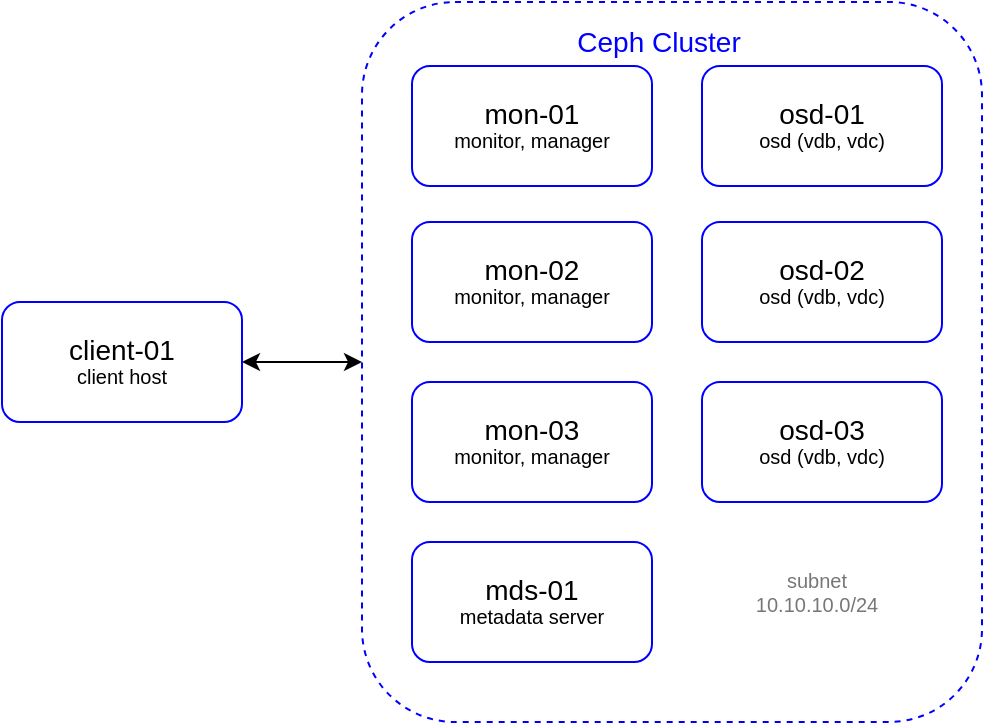 <mxfile version="15.1.3" type="device"><diagram id="4IggmmZwFg4Mkd-BrONc" name="Страница 1"><mxGraphModel dx="596" dy="350" grid="1" gridSize="10" guides="1" tooltips="1" connect="1" arrows="1" fold="1" page="1" pageScale="1" pageWidth="600" pageHeight="300" math="0" shadow="0"><root><mxCell id="0"/><mxCell id="1" parent="0"/><mxCell id="mO8OnA1qE3qP-K9DJvxi-1" value="" style="rounded=1;whiteSpace=wrap;html=1;strokeColor=#0000FF;dashed=1;fillColor=none;" parent="1" vertex="1"><mxGeometry x="430" width="310" height="360" as="geometry"/></mxCell><mxCell id="Nk4rxEVuKk_PFZayKbhd-2" value="&lt;p style=&quot;line-height: 100%&quot;&gt;&lt;font&gt;&lt;span style=&quot;font-size: 14px&quot;&gt;mds-01&lt;br&gt;&lt;/span&gt;&lt;/font&gt;&lt;span style=&quot;font-size: 10px&quot;&gt;metadata server&lt;/span&gt;&lt;br&gt;&lt;/p&gt;" style="rounded=1;whiteSpace=wrap;html=1;strokeColor=#0000FF;" parent="1" vertex="1"><mxGeometry x="455" y="270" width="120" height="60" as="geometry"/></mxCell><mxCell id="Nk4rxEVuKk_PFZayKbhd-4" value="&lt;p style=&quot;line-height: 100%&quot;&gt;&lt;span style=&quot;font-size: 14px&quot;&gt;mon-01&lt;/span&gt;&lt;br&gt;&lt;span style=&quot;font-size: 10px&quot;&gt;monitor, manager&lt;/span&gt;&lt;/p&gt;" style="rounded=1;whiteSpace=wrap;html=1;strokeColor=#0000FF;" parent="1" vertex="1"><mxGeometry x="455" y="32" width="120" height="60" as="geometry"/></mxCell><mxCell id="Nk4rxEVuKk_PFZayKbhd-6" value="&lt;p style=&quot;line-height: 100%&quot;&gt;&lt;span style=&quot;font-size: 14px&quot;&gt;client-01&lt;/span&gt;&lt;br&gt;&lt;span style=&quot;font-size: 10px&quot;&gt;client host&lt;/span&gt;&lt;/p&gt;" style="rounded=1;whiteSpace=wrap;html=1;strokeColor=#0000FF;" parent="1" vertex="1"><mxGeometry x="250" y="150" width="120" height="60" as="geometry"/></mxCell><mxCell id="mSui1N4ihssYe-xkSYdv-1" value="&lt;p style=&quot;line-height: 100%&quot;&gt;&lt;span style=&quot;font-size: 14px&quot;&gt;mon-03&lt;/span&gt;&lt;br&gt;&lt;span style=&quot;font-size: 10px&quot;&gt;monitor, manager&lt;/span&gt;&lt;/p&gt;" style="rounded=1;whiteSpace=wrap;html=1;strokeColor=#0000FF;" parent="1" vertex="1"><mxGeometry x="455" y="190" width="120" height="60" as="geometry"/></mxCell><mxCell id="mSui1N4ihssYe-xkSYdv-4" value="&lt;font style=&quot;font-size: 10px&quot;&gt;subnet&lt;br&gt;10.10.10.0/24&lt;/font&gt;" style="edgeLabel;html=1;align=center;verticalAlign=middle;resizable=0;points=[];fontSize=8;fontColor=#777777;rotation=0;" parent="1" vertex="1" connectable="0"><mxGeometry x="660" y="290" as="geometry"><mxPoint x="-3" y="5" as="offset"/></mxGeometry></mxCell><mxCell id="-WRoGn8kwcu14axJvP3w-6" value="" style="endArrow=classic;startArrow=classic;html=1;rounded=1;entryX=0;entryY=0.5;entryDx=0;entryDy=0;exitX=1;exitY=0.5;exitDx=0;exitDy=0;" parent="1" source="Nk4rxEVuKk_PFZayKbhd-6" target="mO8OnA1qE3qP-K9DJvxi-1" edge="1"><mxGeometry width="50" height="50" relative="1" as="geometry"><mxPoint x="220" y="390" as="sourcePoint"/><mxPoint x="430" y="220" as="targetPoint"/></mxGeometry></mxCell><mxCell id="-WRoGn8kwcu14axJvP3w-9" value="&lt;p style=&quot;line-height: 100%&quot;&gt;&lt;span style=&quot;font-size: 14px&quot;&gt;mon-02&lt;/span&gt;&lt;br&gt;&lt;span style=&quot;font-size: 10px&quot;&gt;monitor, manager&lt;/span&gt;&lt;/p&gt;" style="rounded=1;whiteSpace=wrap;html=1;strokeColor=#0000FF;" parent="1" vertex="1"><mxGeometry x="455" y="110" width="120" height="60" as="geometry"/></mxCell><mxCell id="q85gnG0CihK2C5Sx0KsL-1" value="&lt;p style=&quot;line-height: 100%&quot;&gt;&lt;font&gt;&lt;span style=&quot;font-size: 14px&quot;&gt;osd-02&lt;br&gt;&lt;/span&gt;&lt;/font&gt;&lt;span style=&quot;font-size: 10px&quot;&gt;osd (vdb, vdc)&lt;/span&gt;&lt;/p&gt;" style="rounded=1;whiteSpace=wrap;html=1;strokeColor=#0000FF;" parent="1" vertex="1"><mxGeometry x="600" y="110" width="120" height="60" as="geometry"/></mxCell><mxCell id="q85gnG0CihK2C5Sx0KsL-2" value="&lt;p style=&quot;line-height: 100%&quot;&gt;&lt;font&gt;&lt;span style=&quot;font-size: 14px&quot;&gt;osd-01&lt;br&gt;&lt;/span&gt;&lt;/font&gt;&lt;span style=&quot;font-size: 10px&quot;&gt;osd (vdb, vdc)&lt;/span&gt;&lt;/p&gt;" style="rounded=1;whiteSpace=wrap;html=1;strokeColor=#0000FF;" parent="1" vertex="1"><mxGeometry x="600" y="32" width="120" height="60" as="geometry"/></mxCell><mxCell id="q85gnG0CihK2C5Sx0KsL-3" value="&lt;p style=&quot;line-height: 100%&quot;&gt;&lt;font&gt;&lt;span style=&quot;font-size: 14px&quot;&gt;osd-03&lt;br&gt;&lt;/span&gt;&lt;/font&gt;&lt;span style=&quot;font-size: 10px&quot;&gt;osd (vdb, vdc)&lt;/span&gt;&lt;/p&gt;" style="rounded=1;whiteSpace=wrap;html=1;strokeColor=#0000FF;" parent="1" vertex="1"><mxGeometry x="600" y="190" width="120" height="60" as="geometry"/></mxCell><mxCell id="mO8OnA1qE3qP-K9DJvxi-2" value="&lt;font color=&quot;#0000ff&quot; style=&quot;font-size: 14px&quot;&gt;Ceph Cluster&lt;/font&gt;" style="edgeLabel;html=1;align=center;verticalAlign=middle;resizable=0;points=[];fontSize=8;fontColor=#777777;" parent="1" vertex="1" connectable="0"><mxGeometry x="575.002" y="19.995" as="geometry"><mxPoint x="3" as="offset"/></mxGeometry></mxCell></root></mxGraphModel></diagram></mxfile>